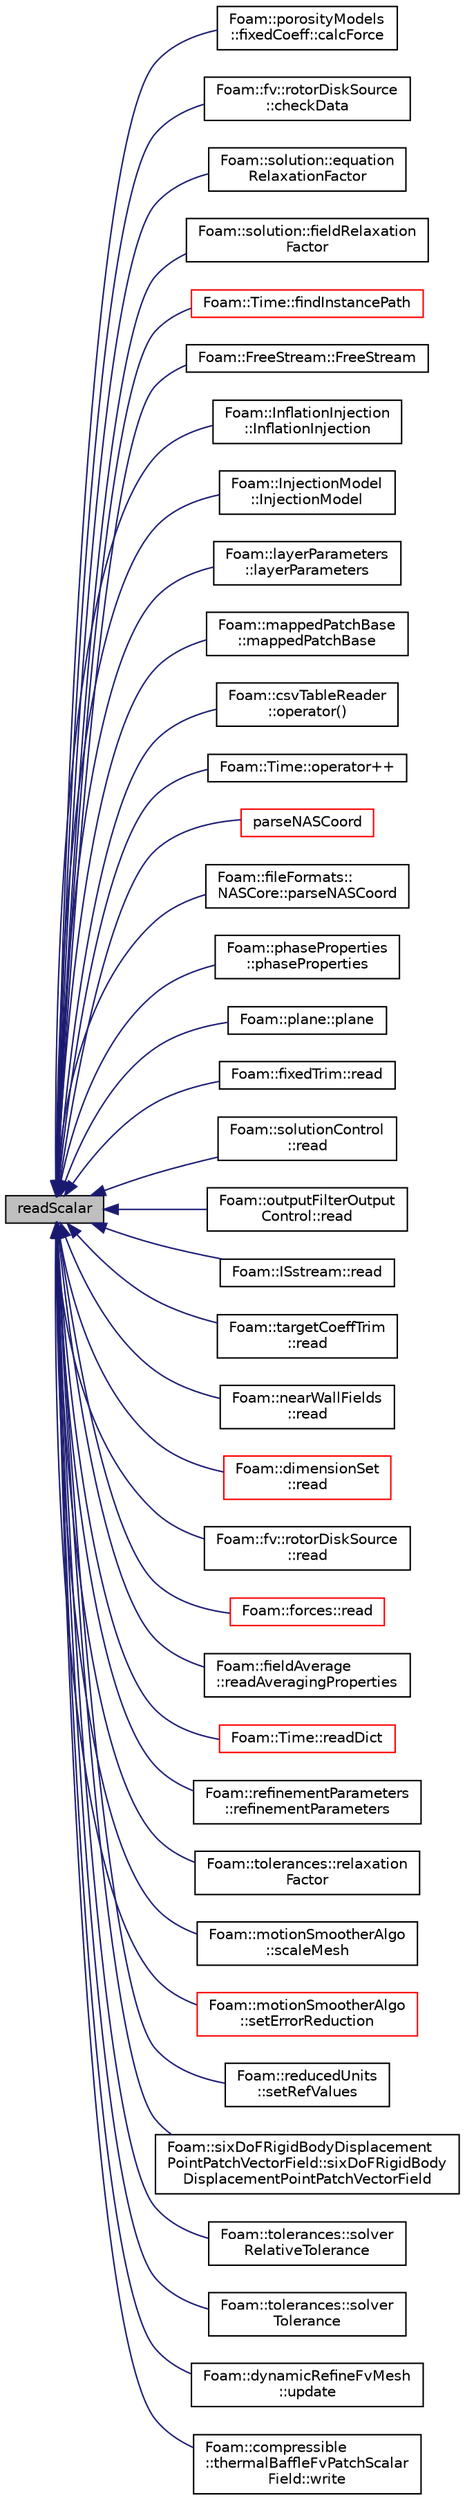 digraph "readScalar"
{
  bgcolor="transparent";
  edge [fontname="Helvetica",fontsize="10",labelfontname="Helvetica",labelfontsize="10"];
  node [fontname="Helvetica",fontsize="10",shape=record];
  rankdir="LR";
  Node1 [label="readScalar",height=0.2,width=0.4,color="black", fillcolor="grey75", style="filled", fontcolor="black"];
  Node1 -> Node2 [dir="back",color="midnightblue",fontsize="10",style="solid",fontname="Helvetica"];
  Node2 [label="Foam::porosityModels\l::fixedCoeff::calcForce",height=0.2,width=0.4,color="black",URL="$a00817.html#ae4329e47b78abbd4608e91bcf47b9038",tooltip="Calculate the porosity force. "];
  Node1 -> Node3 [dir="back",color="midnightblue",fontsize="10",style="solid",fontname="Helvetica"];
  Node3 [label="Foam::fv::rotorDiskSource\l::checkData",height=0.2,width=0.4,color="black",URL="$a02218.html#a2c4ac7a26c8a7aeb644c5d0f345f3f4e",tooltip="Check data. "];
  Node1 -> Node4 [dir="back",color="midnightblue",fontsize="10",style="solid",fontname="Helvetica"];
  Node4 [label="Foam::solution::equation\lRelaxationFactor",height=0.2,width=0.4,color="black",URL="$a02376.html#aab63e5ea7e0b873802519e47d97f927c",tooltip="Return the relaxation factor for the given eqation. "];
  Node1 -> Node5 [dir="back",color="midnightblue",fontsize="10",style="solid",fontname="Helvetica"];
  Node5 [label="Foam::solution::fieldRelaxation\lFactor",height=0.2,width=0.4,color="black",URL="$a02376.html#a5fc9a22b44d2ad13c4029c13a0c9c0eb",tooltip="Return the relaxation factor for the given field. "];
  Node1 -> Node6 [dir="back",color="midnightblue",fontsize="10",style="solid",fontname="Helvetica"];
  Node6 [label="Foam::Time::findInstancePath",height=0.2,width=0.4,color="red",URL="$a02606.html#ae3ea322744b500f4df4960a1bab16848",tooltip="Search the case for the time directory path. "];
  Node1 -> Node7 [dir="back",color="midnightblue",fontsize="10",style="solid",fontname="Helvetica"];
  Node7 [label="Foam::FreeStream::FreeStream",height=0.2,width=0.4,color="black",URL="$a00859.html#a5019115de04adc2b93cc4c60c3d44c53",tooltip="Construct from dictionary. "];
  Node1 -> Node8 [dir="back",color="midnightblue",fontsize="10",style="solid",fontname="Helvetica"];
  Node8 [label="Foam::InflationInjection\l::InflationInjection",height=0.2,width=0.4,color="black",URL="$a01093.html#a507ed754c52ed201d90a2c3fe5f09add",tooltip="Construct from dictionary. "];
  Node1 -> Node9 [dir="back",color="midnightblue",fontsize="10",style="solid",fontname="Helvetica"];
  Node9 [label="Foam::InjectionModel\l::InjectionModel",height=0.2,width=0.4,color="black",URL="$a01098.html#a6c37e64789e8b61dfc662338fc6e80c8",tooltip="Construct from dictionary. "];
  Node1 -> Node10 [dir="back",color="midnightblue",fontsize="10",style="solid",fontname="Helvetica"];
  Node10 [label="Foam::layerParameters\l::layerParameters",height=0.2,width=0.4,color="black",URL="$a01276.html#a0bca0e83ae5dc91bf83bfda4f12ac795",tooltip="Construct from dictionary. "];
  Node1 -> Node11 [dir="back",color="midnightblue",fontsize="10",style="solid",fontname="Helvetica"];
  Node11 [label="Foam::mappedPatchBase\l::mappedPatchBase",height=0.2,width=0.4,color="black",URL="$a01420.html#ae57903ca8bbfe2944acf6a2cc72acc1e",tooltip="Construct from dictionary. "];
  Node1 -> Node12 [dir="back",color="midnightblue",fontsize="10",style="solid",fontname="Helvetica"];
  Node12 [label="Foam::csvTableReader\l::operator()",height=0.2,width=0.4,color="black",URL="$a00440.html#a6e70d23d9d9427911607974e22fb9e0b",tooltip="Read the table. "];
  Node1 -> Node13 [dir="back",color="midnightblue",fontsize="10",style="solid",fontname="Helvetica"];
  Node13 [label="Foam::Time::operator++",height=0.2,width=0.4,color="black",URL="$a02606.html#ad29d9fc6ef635c14c2d255bd9958d1bb",tooltip="Prefix increment,. "];
  Node1 -> Node14 [dir="back",color="midnightblue",fontsize="10",style="solid",fontname="Helvetica"];
  Node14 [label="parseNASCoord",height=0.2,width=0.4,color="red",URL="$a10725.html#a663c47a91dbc4b5b9064c385189002be"];
  Node1 -> Node15 [dir="back",color="midnightblue",fontsize="10",style="solid",fontname="Helvetica"];
  Node15 [label="Foam::fileFormats::\lNASCore::parseNASCoord",height=0.2,width=0.4,color="black",URL="$a01568.html#afe228e66f85cd3e6475ddce582188a94",tooltip="Do weird things to extract number. "];
  Node1 -> Node16 [dir="back",color="midnightblue",fontsize="10",style="solid",fontname="Helvetica"];
  Node16 [label="Foam::phaseProperties\l::phaseProperties",height=0.2,width=0.4,color="black",URL="$a01845.html#a3b5b875ef8e2fad3fc424b37904a1446",tooltip="Construct from Istream. "];
  Node1 -> Node17 [dir="back",color="midnightblue",fontsize="10",style="solid",fontname="Helvetica"];
  Node17 [label="Foam::plane::plane",height=0.2,width=0.4,color="black",URL="$a01856.html#a9ced72039d33f99ac2da158ddcfc8717",tooltip="Construct from dictionary. "];
  Node1 -> Node18 [dir="back",color="midnightblue",fontsize="10",style="solid",fontname="Helvetica"];
  Node18 [label="Foam::fixedTrim::read",height=0.2,width=0.4,color="black",URL="$a00835.html#a428788b96f9f592ba1fa5b37c25ac749",tooltip="Read. "];
  Node1 -> Node19 [dir="back",color="midnightblue",fontsize="10",style="solid",fontname="Helvetica"];
  Node19 [label="Foam::solutionControl\l::read",height=0.2,width=0.4,color="black",URL="$a02377.html#a5000fb6b71961a972685d699d4634d34",tooltip="Read controls from fvSolution dictionary. "];
  Node1 -> Node20 [dir="back",color="midnightblue",fontsize="10",style="solid",fontname="Helvetica"];
  Node20 [label="Foam::outputFilterOutput\lControl::read",height=0.2,width=0.4,color="black",URL="$a01753.html#aa9b8764750bd9ff67ca32b6551dc7847",tooltip="Read from dictionary. "];
  Node1 -> Node21 [dir="back",color="midnightblue",fontsize="10",style="solid",fontname="Helvetica"];
  Node21 [label="Foam::ISstream::read",height=0.2,width=0.4,color="black",URL="$a01198.html#a3d4b02e5b143d1a4ba9a5b34f11b4ed1",tooltip="Return next token from stream. "];
  Node1 -> Node22 [dir="back",color="midnightblue",fontsize="10",style="solid",fontname="Helvetica"];
  Node22 [label="Foam::targetCoeffTrim\l::read",height=0.2,width=0.4,color="black",URL="$a02556.html#a428788b96f9f592ba1fa5b37c25ac749",tooltip="Read. "];
  Node1 -> Node23 [dir="back",color="midnightblue",fontsize="10",style="solid",fontname="Helvetica"];
  Node23 [label="Foam::nearWallFields\l::read",height=0.2,width=0.4,color="black",URL="$a01580.html#aa9b8764750bd9ff67ca32b6551dc7847",tooltip="Read the field min/max data. "];
  Node1 -> Node24 [dir="back",color="midnightblue",fontsize="10",style="solid",fontname="Helvetica"];
  Node24 [label="Foam::dimensionSet\l::read",height=0.2,width=0.4,color="red",URL="$a00535.html#a4b1272c56fc93e26715db0ffd87a9b1f",tooltip="Read using provided units. Used only in initial parsing. "];
  Node1 -> Node25 [dir="back",color="midnightblue",fontsize="10",style="solid",fontname="Helvetica"];
  Node25 [label="Foam::fv::rotorDiskSource\l::read",height=0.2,width=0.4,color="black",URL="$a02218.html#a6ce0c64db98eb6144d363dbfc86104eb",tooltip="Read source dictionary. "];
  Node1 -> Node26 [dir="back",color="midnightblue",fontsize="10",style="solid",fontname="Helvetica"];
  Node26 [label="Foam::forces::read",height=0.2,width=0.4,color="red",URL="$a00855.html#aa9b8764750bd9ff67ca32b6551dc7847",tooltip="Read the forces data. "];
  Node1 -> Node27 [dir="back",color="midnightblue",fontsize="10",style="solid",fontname="Helvetica"];
  Node27 [label="Foam::fieldAverage\l::readAveragingProperties",height=0.2,width=0.4,color="black",URL="$a00757.html#acdc49190984d3223cc808b5a80986fac",tooltip="Read averaging properties - steps and time. "];
  Node1 -> Node28 [dir="back",color="midnightblue",fontsize="10",style="solid",fontname="Helvetica"];
  Node28 [label="Foam::Time::readDict",height=0.2,width=0.4,color="red",URL="$a02606.html#a09f8bbb748b599cf713fa2e07ec7e0b4",tooltip="Read the control dictionary and set the write controls etc. "];
  Node1 -> Node29 [dir="back",color="midnightblue",fontsize="10",style="solid",fontname="Helvetica"];
  Node29 [label="Foam::refinementParameters\l::refinementParameters",height=0.2,width=0.4,color="black",URL="$a02114.html#a034a6c727dd370424501b580ebf0ddc7",tooltip="Construct from dictionary - new syntax. "];
  Node1 -> Node30 [dir="back",color="midnightblue",fontsize="10",style="solid",fontname="Helvetica"];
  Node30 [label="Foam::tolerances::relaxation\lFactor",height=0.2,width=0.4,color="black",URL="$a02620.html#a2fb74586a18ab9f30919ee1459b7fa4b"];
  Node1 -> Node31 [dir="back",color="midnightblue",fontsize="10",style="solid",fontname="Helvetica"];
  Node31 [label="Foam::motionSmootherAlgo\l::scaleMesh",height=0.2,width=0.4,color="black",URL="$a01530.html#a32bff44040e6dbc2f185cba89bcacd6d",tooltip="Move mesh with externally provided mesh constraints. "];
  Node1 -> Node32 [dir="back",color="midnightblue",fontsize="10",style="solid",fontname="Helvetica"];
  Node32 [label="Foam::motionSmootherAlgo\l::setErrorReduction",height=0.2,width=0.4,color="red",URL="$a01530.html#a2b814476dee538a120e248d24c715933",tooltip="Set the errorReduction (by how much to scale the displacement. "];
  Node1 -> Node33 [dir="back",color="midnightblue",fontsize="10",style="solid",fontname="Helvetica"];
  Node33 [label="Foam::reducedUnits\l::setRefValues",height=0.2,width=0.4,color="black",URL="$a02104.html#a8b82179ee0b7beaafa4da141a7c4fcfb"];
  Node1 -> Node34 [dir="back",color="midnightblue",fontsize="10",style="solid",fontname="Helvetica"];
  Node34 [label="Foam::sixDoFRigidBodyDisplacement\lPointPatchVectorField::sixDoFRigidBody\lDisplacementPointPatchVectorField",height=0.2,width=0.4,color="black",URL="$a02324.html#ae3004a880f41e1c690975d16a1b54968",tooltip="Construct from patch, internal field and dictionary. "];
  Node1 -> Node35 [dir="back",color="midnightblue",fontsize="10",style="solid",fontname="Helvetica"];
  Node35 [label="Foam::tolerances::solver\lRelativeTolerance",height=0.2,width=0.4,color="black",URL="$a02620.html#ae3ece049bc3e806916ed092a9af3e96b"];
  Node1 -> Node36 [dir="back",color="midnightblue",fontsize="10",style="solid",fontname="Helvetica"];
  Node36 [label="Foam::tolerances::solver\lTolerance",height=0.2,width=0.4,color="black",URL="$a02620.html#a80d4fdf7539c062bbbf7c8899e2736f0"];
  Node1 -> Node37 [dir="back",color="midnightblue",fontsize="10",style="solid",fontname="Helvetica"];
  Node37 [label="Foam::dynamicRefineFvMesh\l::update",height=0.2,width=0.4,color="black",URL="$a00606.html#aa2aac016e2bf7b5bd2b271786c2791aa",tooltip="Update the mesh for both mesh motion and topology change. "];
  Node1 -> Node38 [dir="back",color="midnightblue",fontsize="10",style="solid",fontname="Helvetica"];
  Node38 [label="Foam::compressible\l::thermalBaffleFvPatchScalar\lField::write",height=0.2,width=0.4,color="black",URL="$a02579.html#a0941061ad5a26be83b4107d05750ace6",tooltip="Write. "];
}
